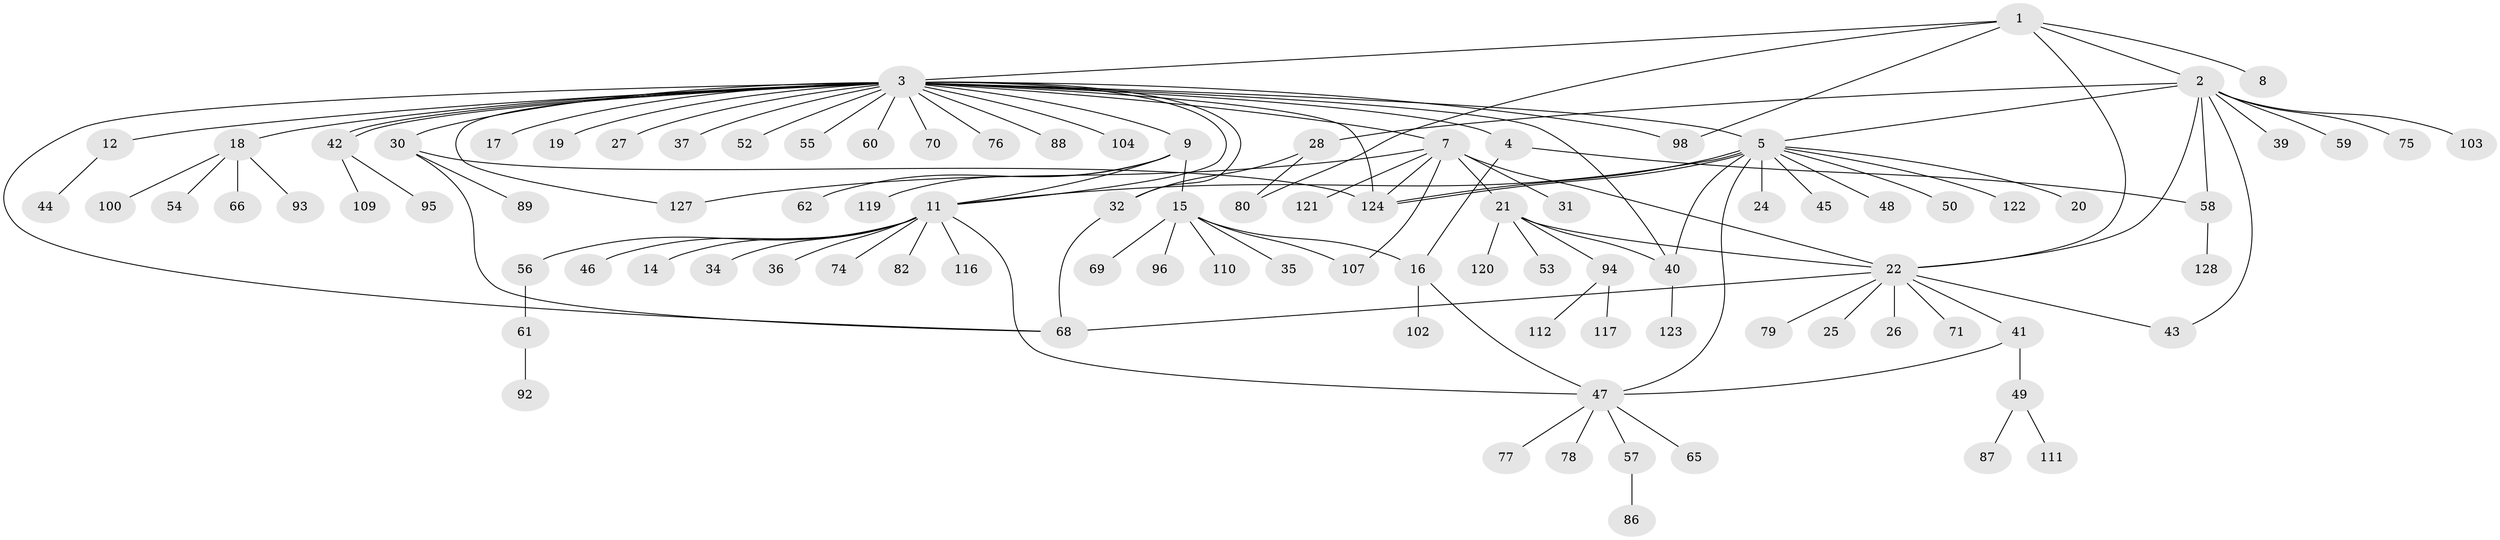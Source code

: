 // Generated by graph-tools (version 1.1) at 2025/23/03/03/25 07:23:49]
// undirected, 97 vertices, 123 edges
graph export_dot {
graph [start="1"]
  node [color=gray90,style=filled];
  1 [super="+33"];
  2 [super="+10"];
  3 [super="+6"];
  4;
  5 [super="+13"];
  7 [super="+29"];
  8;
  9 [super="+83"];
  11 [super="+90"];
  12 [super="+126"];
  14;
  15;
  16 [super="+63"];
  17;
  18 [super="+91"];
  19;
  20 [super="+99"];
  21 [super="+73"];
  22 [super="+23"];
  24;
  25;
  26;
  27;
  28;
  30 [super="+38"];
  31 [super="+105"];
  32;
  34;
  35 [super="+67"];
  36 [super="+84"];
  37 [super="+106"];
  39;
  40 [super="+97"];
  41;
  42 [super="+81"];
  43;
  44;
  45;
  46;
  47 [super="+51"];
  48;
  49 [super="+64"];
  50;
  52;
  53;
  54;
  55 [super="+72"];
  56;
  57 [super="+85"];
  58 [super="+114"];
  59;
  60;
  61;
  62;
  65;
  66;
  68 [super="+101"];
  69;
  70 [super="+118"];
  71;
  74;
  75;
  76;
  77;
  78;
  79;
  80 [super="+125"];
  82;
  86;
  87;
  88;
  89;
  92;
  93;
  94 [super="+113"];
  95;
  96;
  98;
  100;
  102 [super="+108"];
  103;
  104;
  107 [super="+115"];
  109;
  110;
  111;
  112;
  116;
  117;
  119;
  120;
  121;
  122;
  123;
  124;
  127;
  128;
  1 -- 2;
  1 -- 3;
  1 -- 8;
  1 -- 22;
  1 -- 98;
  1 -- 80;
  2 -- 22;
  2 -- 28;
  2 -- 39;
  2 -- 43;
  2 -- 58;
  2 -- 59;
  2 -- 75;
  2 -- 103;
  2 -- 5;
  3 -- 4;
  3 -- 5;
  3 -- 7;
  3 -- 9;
  3 -- 12;
  3 -- 17;
  3 -- 18;
  3 -- 19;
  3 -- 27;
  3 -- 30;
  3 -- 32;
  3 -- 37;
  3 -- 40;
  3 -- 42;
  3 -- 42;
  3 -- 52;
  3 -- 55;
  3 -- 60;
  3 -- 70;
  3 -- 76;
  3 -- 88;
  3 -- 98;
  3 -- 104;
  3 -- 124;
  3 -- 127;
  3 -- 11;
  3 -- 68;
  4 -- 16;
  4 -- 58;
  5 -- 11;
  5 -- 45;
  5 -- 50;
  5 -- 122;
  5 -- 124;
  5 -- 124;
  5 -- 40;
  5 -- 48;
  5 -- 20;
  5 -- 24;
  5 -- 47;
  7 -- 21;
  7 -- 31;
  7 -- 107;
  7 -- 121;
  7 -- 124;
  7 -- 127;
  7 -- 22;
  9 -- 11;
  9 -- 15;
  9 -- 62;
  9 -- 119;
  11 -- 14;
  11 -- 34;
  11 -- 36;
  11 -- 46;
  11 -- 47;
  11 -- 56;
  11 -- 74;
  11 -- 82;
  11 -- 116;
  12 -- 44;
  15 -- 16;
  15 -- 35;
  15 -- 69;
  15 -- 96;
  15 -- 107;
  15 -- 110;
  16 -- 102;
  16 -- 47;
  18 -- 54;
  18 -- 66;
  18 -- 93;
  18 -- 100;
  21 -- 22;
  21 -- 53;
  21 -- 120;
  21 -- 94;
  21 -- 40;
  22 -- 68;
  22 -- 71;
  22 -- 79;
  22 -- 25;
  22 -- 26;
  22 -- 43;
  22 -- 41;
  28 -- 32;
  28 -- 80;
  30 -- 124;
  30 -- 89;
  30 -- 68;
  32 -- 68;
  40 -- 123;
  41 -- 47;
  41 -- 49;
  42 -- 95;
  42 -- 109;
  47 -- 57;
  47 -- 65;
  47 -- 77;
  47 -- 78;
  49 -- 87;
  49 -- 111;
  56 -- 61;
  57 -- 86;
  58 -- 128;
  61 -- 92;
  94 -- 112;
  94 -- 117;
}
